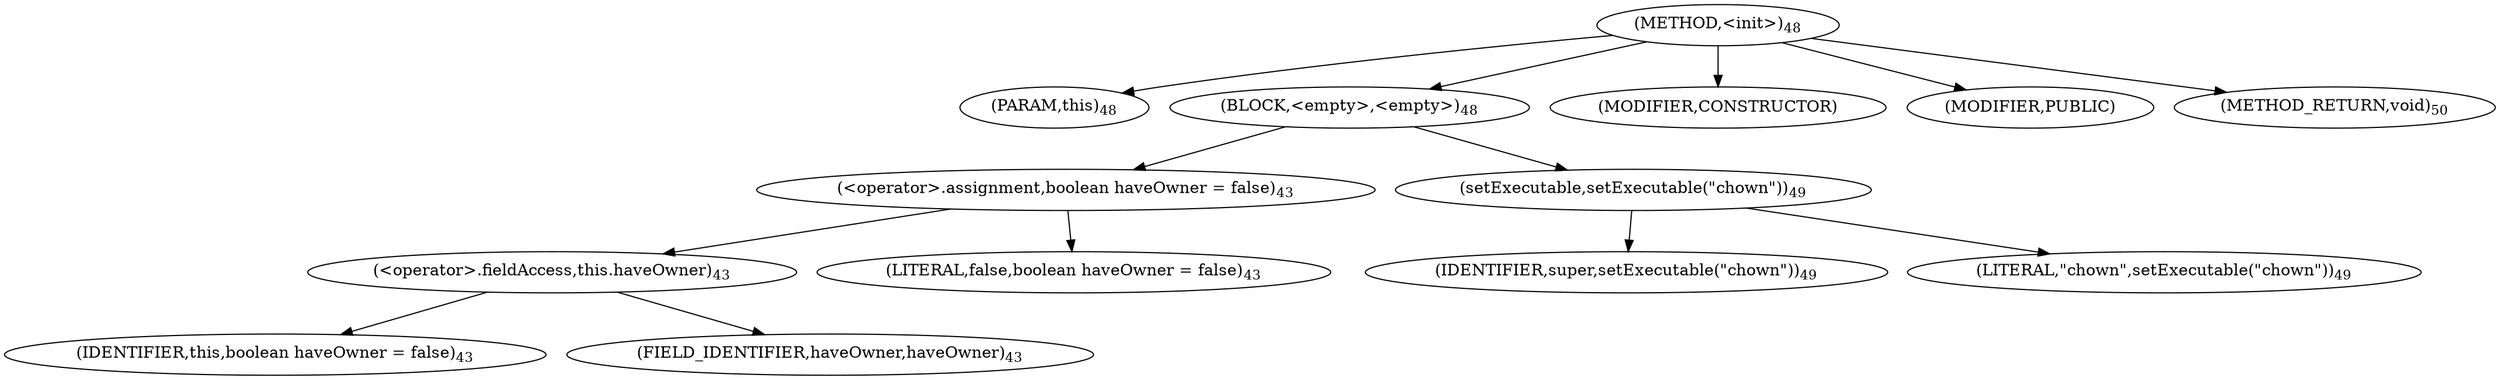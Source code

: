 digraph "&lt;init&gt;" {  
"17" [label = <(METHOD,&lt;init&gt;)<SUB>48</SUB>> ]
"18" [label = <(PARAM,this)<SUB>48</SUB>> ]
"19" [label = <(BLOCK,&lt;empty&gt;,&lt;empty&gt;)<SUB>48</SUB>> ]
"20" [label = <(&lt;operator&gt;.assignment,boolean haveOwner = false)<SUB>43</SUB>> ]
"21" [label = <(&lt;operator&gt;.fieldAccess,this.haveOwner)<SUB>43</SUB>> ]
"22" [label = <(IDENTIFIER,this,boolean haveOwner = false)<SUB>43</SUB>> ]
"23" [label = <(FIELD_IDENTIFIER,haveOwner,haveOwner)<SUB>43</SUB>> ]
"24" [label = <(LITERAL,false,boolean haveOwner = false)<SUB>43</SUB>> ]
"25" [label = <(setExecutable,setExecutable(&quot;chown&quot;))<SUB>49</SUB>> ]
"26" [label = <(IDENTIFIER,super,setExecutable(&quot;chown&quot;))<SUB>49</SUB>> ]
"27" [label = <(LITERAL,&quot;chown&quot;,setExecutable(&quot;chown&quot;))<SUB>49</SUB>> ]
"28" [label = <(MODIFIER,CONSTRUCTOR)> ]
"29" [label = <(MODIFIER,PUBLIC)> ]
"30" [label = <(METHOD_RETURN,void)<SUB>50</SUB>> ]
  "17" -> "18" 
  "17" -> "19" 
  "17" -> "28" 
  "17" -> "29" 
  "17" -> "30" 
  "19" -> "20" 
  "19" -> "25" 
  "20" -> "21" 
  "20" -> "24" 
  "21" -> "22" 
  "21" -> "23" 
  "25" -> "26" 
  "25" -> "27" 
}
